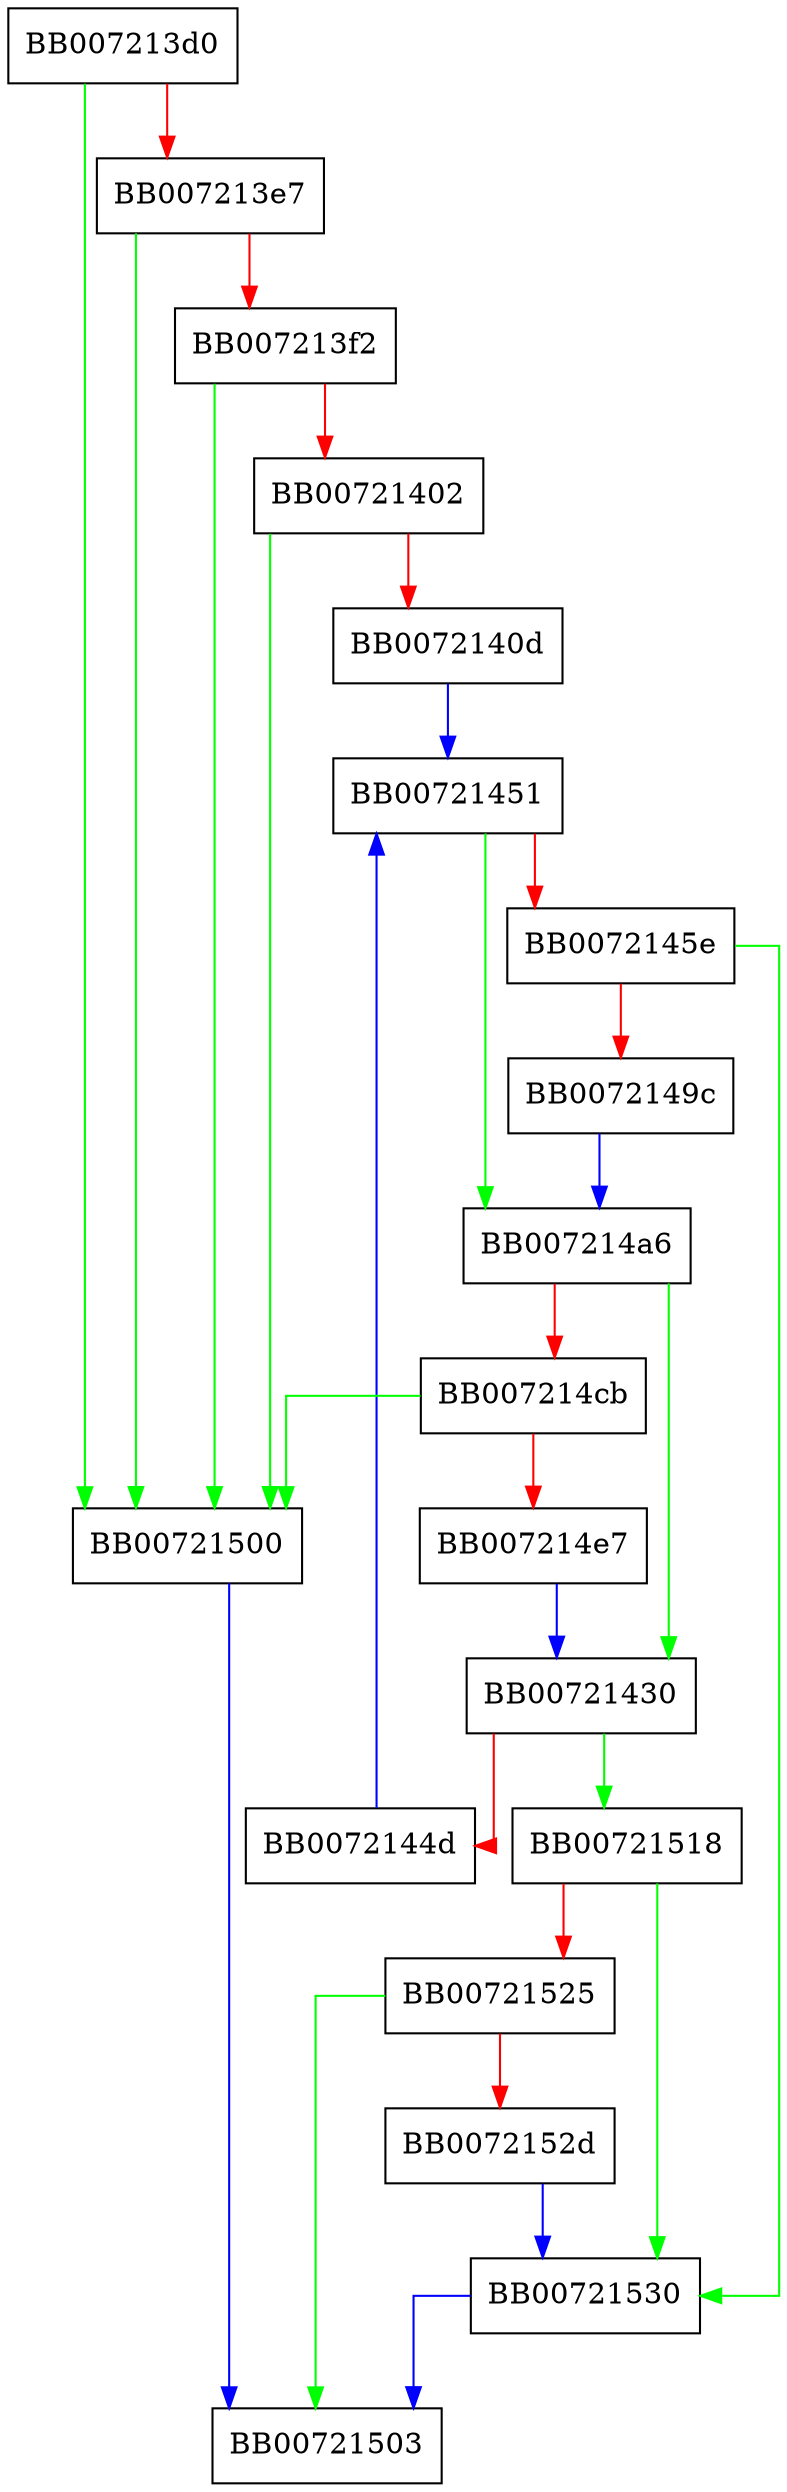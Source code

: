 digraph readbuffer_read {
  node [shape="box"];
  graph [splines=ortho];
  BB007213d0 -> BB00721500 [color="green"];
  BB007213d0 -> BB007213e7 [color="red"];
  BB007213e7 -> BB00721500 [color="green"];
  BB007213e7 -> BB007213f2 [color="red"];
  BB007213f2 -> BB00721500 [color="green"];
  BB007213f2 -> BB00721402 [color="red"];
  BB00721402 -> BB00721500 [color="green"];
  BB00721402 -> BB0072140d [color="red"];
  BB0072140d -> BB00721451 [color="blue"];
  BB00721430 -> BB00721518 [color="green"];
  BB00721430 -> BB0072144d [color="red"];
  BB0072144d -> BB00721451 [color="blue"];
  BB00721451 -> BB007214a6 [color="green"];
  BB00721451 -> BB0072145e [color="red"];
  BB0072145e -> BB00721530 [color="green"];
  BB0072145e -> BB0072149c [color="red"];
  BB0072149c -> BB007214a6 [color="blue"];
  BB007214a6 -> BB00721430 [color="green"];
  BB007214a6 -> BB007214cb [color="red"];
  BB007214cb -> BB00721500 [color="green"];
  BB007214cb -> BB007214e7 [color="red"];
  BB007214e7 -> BB00721430 [color="blue"];
  BB00721500 -> BB00721503 [color="blue"];
  BB00721518 -> BB00721530 [color="green"];
  BB00721518 -> BB00721525 [color="red"];
  BB00721525 -> BB00721503 [color="green"];
  BB00721525 -> BB0072152d [color="red"];
  BB0072152d -> BB00721530 [color="blue"];
  BB00721530 -> BB00721503 [color="blue"];
}